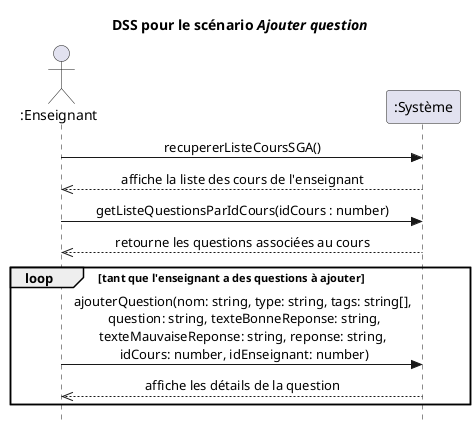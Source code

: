 @startuml
skinparam style strictuml
skinparam defaultfontname Verdana
skinparam sequence {
    MessageAlign center
}
title DSS pour le scénario <i>Ajouter question</i>
actor ":Enseignant" as e
participant ":Système" as s
e->s : recupererListeCoursSGA()
e<<--s : affiche la liste des cours de l'enseignant

e ->s : getListeQuestionsParIdCours(idCours : number)
e<<--s : retourne les questions associées au cours

loop tant que l'enseignant a des questions à ajouter
e->s : ajouterQuestion(nom: string, type: string, tags: string[],\n question: string, texteBonneReponse: string,\n texteMauvaiseReponse: string, reponse: string, \n idCours: number, idEnseignant: number)
e<<--s : affiche les détails de la question
end
@enduml